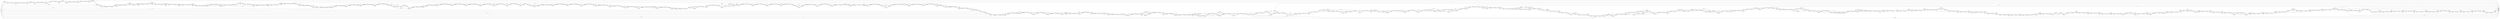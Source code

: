 digraph {
	graph [rankdir=LR]
	node [shape=rectangle]
	2 -> 4 [label=3341]
	4 -> 16 [label=3291]
	4 -> 25 [label=50]
	16 -> 25 [label=3600]
	25 -> 54 [label=3650]
	54 -> 75 [label=3649]
	54 -> 17285 [label=1]
	75 -> 112 [label=3650]
	112 -> 116 [label=3600]
	112 -> 133 [label=50]
	116 -> 121 [label=2872]
	116 -> 137 [label=728]
	121 -> 133 [label=2563]
	121 -> 175 [label=309]
	133 -> 137 [label=2613]
	137 -> 141 [label=3341]
	141 -> 152 [label=3291]
	141 -> 162 [label=50]
	152 -> 162 [label=3290]
	152 -> 173 [label=1]
	162 -> 173 [label=3340]
	173 -> 175 [label=3341]
	175 -> 196 [label=3649]
	175 -> 17325 [label=1]
	196 -> 244 [label=3650]
	244 -> 265 [label=3599]
	244 -> 10374 [label=51]
	265 -> 277 [label=3600]
	277 -> 286 [label=3341]
	277 -> 24244 [label=309]
	286 -> 307 [label=2613]
	286 -> 24244 [label=728]
	307 -> 361 [label=3650]
	361 -> 379 [label=3649]
	361 -> 382 [label=1]
	379 -> 382 [label=3598]
	379 -> 400 [label=51]
	382 -> 400 [label=3599]
	400 -> 403 [label=3650]
	403 -> 424 [label=3290]
	403 -> 10437 [label=360]
	424 -> 430 [label=3649]
	424 -> 10443 [label=1]
	430 -> 440 [label=3340]
	430 -> 10448 [label=309]
	440 -> 461 [label=2561]
	440 -> 10443 [label=779]
	461 -> 469 [label=2921]
	469 -> 472 [label=2871]
	469 -> 490 [label=50]
	472 -> 478 [label=3599]
	478 -> 490 [label=3600]
	490 -> 518 [label=3341]
	490 -> 27482 [label=309]
	518 -> 533 [label=3650]
	533 -> 1 [label=309]
	533 -> 559 [label=3341]
	559 -> 580 [label=2561]
	559 -> 10483 [label=780]
	580 -> 586 [label=2613]
	586 -> 601 [label=3341]
	601 -> 622 [label=2561]
	601 -> 10517 [label=780]
	622 -> 642 [label=3341]
	642 -> 652 [label=2612]
	642 -> 663 [label=729]
	652 -> 659 [label=2611]
	652 -> 10531 [label=1]
	659 -> 663 [label=2561]
	659 -> 10531 [label=50]
	663 -> 679 [label=3290]
	679 -> 680 [label=2561]
	679 -> 17377 [label=729]
	680 -> 700 [label=2611]
	700 -> 721 [label=2612]
	700 -> 17416 [label=729]
	721 -> 742 [label=3340]
	721 -> 24669 [label=1]
	742 -> 775 [label=3341]
	775 -> 796 [label=3338]
	775 -> 24312 [label=3]
	796 -> 799 [label=3341]
	799 -> 805 [label=3340]
	799 -> 820 [label=1]
	805 -> 820 [label=2611]
	805 -> 826 [label=729]
	820 -> 826 [label=2612]
	826 -> 928 [label=3341]
	928 -> 949 [label=3339]
	928 -> 17456 [label=2]
	949 -> 954 [label=3341]
	954 -> 964 [label=3342]
	964 -> 982 [label=3292]
	964 -> 988 [label=50]
	982 -> 988 [label=3291]
	982 -> 1003 [label=1]
	988 -> 1003 [label=3291]
	988 -> 1054 [label=50]
	1003 -> 1054 [label=3292]
	1054 -> 1079 [label=3342]
	1079 -> 1100 [label=3287]
	1079 -> 10645 [label=55]
	1100 -> 1115 [label=3339]
	1115 -> 1117 [label=3338]
	1115 -> 17497 [label=1]
	1117 -> 1120 [label=3288]
	1117 -> 10667 [label=50]
	1120 -> 1141 [label=3289]
	1141 -> 1159 [label=3339]
	1141 -> 1162 [label=1]
	1159 -> 1162 [label=3341]
	1162 -> 1165 [label=3342]
	1165 -> 1186 [label=3339]
	1165 -> 24332 [label=3]
	1186 -> 1232 [label=3342]
	1232 -> 1244 [label=2562]
	1232 -> 1255 [label=780]
	1244 -> 1255 [label=2561]
	1244 -> 1265 [label=1]
	1255 -> 1258 [label=3341]
	1258 -> 1265 [label=2611]
	1258 -> 1279 [label=730]
	1265 -> 1279 [label=2612]
	1279 -> 1300 [label=2561]
	1279 -> 10696 [label=781]
	1300 -> 1306 [label=3289]
	1306 -> 1327 [label=2612]
	1306 -> 18083 [label=728]
	1327 -> 1366 [label=3342]
	1366 -> 1392 [label=3292]
	1366 -> 10741 [label=50]
	1392 -> 1522 [label=3342]
	1522 -> 1543 [label=3290]
	1522 -> 10761 [label=52]
	1543 -> 1590 [label=3342]
	1590 -> 1591 [label=3341]
	1590 -> 1611 [label=1]
	1591 -> 1611 [label=3290]
	1591 -> 1612 [label=51]
	1611 -> 1612 [label=3291]
	1612 -> 1636 [label=3342]
	1636 -> 1652 [label=3292]
	1636 -> 1 [label=50]
	1652 -> 1673 [label=3290]
	1652 -> 17544 [label=2]
	1673 -> 1678 [label=3291]
	1678 -> 1739 [label=3292]
	1739 -> 1741 [label=2564]
	1739 -> 17578 [label=728]
	1741 -> 1743 [label=2563]
	1741 -> 17578 [label=1]
	1743 -> 1764 [label=2561]
	1743 -> 24731 [label=2]
	1764 -> 1828 [label=2563]
	1828 -> 1849 [label=3292]
	1849 -> 1870 [label=2561]
	1849 -> 17656 [label=731]
	1870 -> 1882 [label=3290]
	1882 -> 1883 [label=2562]
	1882 -> 1903 [label=728]
	1883 -> 1894 [label=2563]
	1883 -> 1906 [label=1]
	1894 -> 1903 [label=2561]
	1894 -> 1918 [label=2]
	1903 -> 1906 [label=3289]
	1906 -> 1918 [label=3290]
	1918 -> 1927 [label=3292]
	1927 -> 1936 [label=2563]
	1927 -> 24397 [label=729]
	1936 -> 1960 [label=2562]
	1936 -> 1965 [label=1]
	1960 -> 1965 [label=3290]
	1965 -> 1975 [label=3291]
	1975 -> 2035 [label=3292]
	2035 -> 2062 [label=3290]
	2035 -> 17729 [label=2]
	2062 -> 2084 [label=2561]
	2062 -> 17729 [label=729]
	2084 -> 2095 [label=3292]
	2095 -> 2122 [label=3290]
	2095 -> 17761 [label=2]
	2122 -> 2281 [label=3292]
	2281 -> 2314 [label=3290]
	2281 -> 17782 [label=2]
	2314 -> 2323 [label=3291]
	2323 -> 2353 [label=3292]
	2353 -> 2374 [label=3290]
	2353 -> 17813 [label=2]
	2374 -> 2380 [label=3292]
	2380 -> 2394 [label=3291]
	2380 -> 2449 [label=1]
	2394 -> 2415 [label=2559]
	2394 -> 17833 [label=732]
	2415 -> 2449 [label=3291]
	2449 -> 2455 [label=3292]
	2455 -> 2476 [label=3291]
	2455 -> 27659 [label=1]
	2476 -> 2479 [label=3292]
	2479 -> 2500 [label=3290]
	2479 -> 17836 [label=2]
	2500 -> 2503 [label=3291]
	2503 -> 2549 [label=3292]
	2549 -> 2624 [label=3291]
	2549 -> 24814 [label=1]
	2624 -> 2914 [label=3292]
	2914 -> 2939 [label=3291]
	2914 -> 24838 [label=1]
	2939 -> 3046 [label=3292]
	3046 -> 3079 [label=3291]
	3046 -> 24870 [label=1]
	3079 -> 3103 [label=3292]
	3103 -> 3124 [label=3291]
	3103 -> 24890 [label=1]
	3124 -> 3130 [label=3292]
	3130 -> 1 [label=1]
	3130 -> 3157 [label=3291]
	3157 -> 3175 [label=3290]
	3157 -> 24893 [label=1]
	3175 -> 3196 [label=3289]
	3175 -> 24893 [label=1]
	3196 -> 3202 [label=3291]
	3202 -> 3211 [label=3290]
	3202 -> 24922 [label=1]
	3211 -> 3241 [label=3289]
	3211 -> 24922 [label=1]
	3241 -> 3248 [label=3290]
	3248 -> 3256 [label=3291]
	3256 -> 3277 [label=3290]
	3256 -> 27759 [label=1]
	3277 -> 3328 [label=3291]
	3328 -> 3349 [label=3289]
	3328 -> 24959 [label=2]
	3349 -> 3350 [label=3291]
	3350 -> 3371 [label=3289]
	3350 -> 24979 [label=2]
	3371 -> 3376 [label=3291]
	3376 -> 3397 [label=3289]
	3376 -> 24999 [label=2]
	3397 -> 3415 [label=3291]
	3415 -> 3433 [label=3290]
	3415 -> 3442 [label=1]
	3433 -> 3442 [label=3289]
	3433 -> 25029 [label=1]
	3442 -> 3451 [label=3290]
	3451 -> 3472 [label=3289]
	3451 -> 25029 [label=1]
	3472 -> 3496 [label=3291]
	3496 -> 3523 [label=3289]
	3496 -> 25043 [label=2]
	3523 -> 3532 [label=3290]
	3532 -> 3550 [label=3291]
	3550 -> 3556 [label=3290]
	3550 -> 3571 [label=1]
	3556 -> 3571 [label=3289]
	3556 -> 3577 [label=1]
	3571 -> 3577 [label=3290]
	3577 -> 3700 [label=3291]
	3700 -> 3721 [label=3289]
	3700 -> 25103 [label=2]
	3721 -> 3766 [label=3290]
	3721 -> 27889 [label=1]
	3766 -> 3778 [label=3290]
	3766 -> 25124 [label=1]
	3778 -> 3799 [label=3289]
	3778 -> 25124 [label=1]
	3799 -> 3808 [label=3291]
	3808 -> 3829 [label=3290]
	3808 -> 27917 [label=1]
	3829 -> 3838 [label=3291]
	3838 -> 3859 [label=3290]
	3838 -> 27937 [label=1]
	3859 -> 3898 [label=3291]
	3898 -> 3919 [label=2561]
	3898 -> 24443 [label=730]
	3919 -> 3931 [label=2562]
	3931 -> 3940 [label=2561]
	3931 -> 24484 [label=1]
	3940 -> 3961 [label=2561]
	3940 -> 24484 [label=729]
	3961 -> 3982 [label=3291]
	3982 -> 4009 [label=2562]
	3982 -> 24518 [label=729]
	4009 -> 4177 [label=3291]
	4177 -> 4198 [label=2561]
	4177 -> 24538 [label=730]
	4198 -> 4261 [label=3291]
	4261 -> 4267 [label=3288]
	4261 -> 4291 [label=3]
	4267 -> 4288 [label=2559]
	4267 -> 24558 [label=729]
	4288 -> 4291 [label=3288]
	4291 -> 4324 [label=3291]
	4324 -> 4345 [label=2559]
	4324 -> 18143 [label=732]
	4345 -> 4366 [label=3291]
	4366 -> 4411 [label=3288]
	4366 -> 18187 [label=3]
	4411 -> 4492 [label=3291]
	4492 -> 4513 [label=2559]
	4492 -> 18199 [label=732]
	4513 -> 4514 [label=3288]
	4514 -> 1 [label=1]
	4514 -> 4516 [label=3287]
	4516 -> 1 [label=725]
	4516 -> 4525 [label=2562]
	4525 -> 4534 [label=2565]
	4534 -> 4555 [label=2562]
	4534 -> 24586 [label=3]
	4555 -> 4582 [label=2565]
	4582 -> 4618 [label=2562]
	4582 -> 1 [label=3]
	4618 -> 1 [label=2]
	4618 -> 4627 [label=2560]
	4627 -> 4648 [label=2559]
	4627 -> 27985 [label=1]
	4648 -> 4657 [label=2560]
	4657 -> 4678 [label=2559]
	4657 -> 28005 [label=1]
	4678 -> 4684 [label=2560]
	4684 -> 4705 [label=2559]
	4684 -> 28025 [label=1]
	4705 -> 4750 [label=2560]
	4750 -> 4771 [label=2559]
	4750 -> 28045 [label=1]
	4771 -> 4843 [label=2560]
	4843 -> 4864 [label=2559]
	4843 -> 28065 [label=1]
	4864 -> 4879 [label=2560]
	4879 -> 4900 [label=2559]
	4879 -> 28085 [label=1]
	4900 -> 4915 [label=2560]
	4915 -> 4936 [label=2559]
	4915 -> 28105 [label=1]
	4936 -> 5054 [label=2560]
	5054 -> 5075 [label=2559]
	5054 -> 28125 [label=1]
	5075 -> 5101 [label=2560]
	5101 -> 5122 [label=2559]
	5101 -> 28145 [label=1]
	5122 -> 5536 [label=2560]
	5536 -> 5557 [label=2559]
	5536 -> 28165 [label=1]
	5557 -> 5654 [label=2560]
	5654 -> 1 [label=2559]
	5654 -> 29445 [label=1]
	5983 -> 6035 [label=36936]
	6035 -> 6056 [label=50]
	6035 -> 25518 [label=36886]
	6056 -> 6092 [label=36936]
	6092 -> 6119 [label=50]
	6092 -> 25544 [label=36886]
	6119 -> 6161 [label=36936]
	6161 -> 6182 [label=50]
	6161 -> 25564 [label=36886]
	6182 -> 6188 [label=36936]
	6188 -> 6233 [label=50]
	6188 -> 25608 [label=36886]
	6233 -> 6241 [label=36936]
	6241 -> 6262 [label=50]
	6241 -> 25624 [label=36886]
	6262 -> 6266 [label=54]
	6266 -> 6287 [label=50]
	6266 -> 27028 [label=4]
	6287 -> 6307 [label=36936]
	6307 -> 6350 [label=50]
	6307 -> 25695 [label=36886]
	6350 -> 6374 [label=36936]
	6374 -> 6395 [label=50]
	6374 -> 25715 [label=36886]
	6395 -> 6436 [label=36936]
	6436 -> 6457 [label=50]
	6436 -> 25735 [label=36886]
	6457 -> 6518 [label=36936]
	6518 -> 6557 [label=50]
	6518 -> 25773 [label=36886]
	6557 -> 6616 [label=36936]
	6616 -> 6637 [label=50]
	6616 -> 25793 [label=36886]
	6637 -> 6650 [label=36936]
	6650 -> 6698 [label=36627]
	6650 -> 27075 [label=309]
	6698 -> 6701 [label=36936]
	6701 -> 6749 [label=36627]
	6701 -> 27122 [label=309]
	6749 -> 6752 [label=36936]
	6752 -> 6773 [label=50]
	6752 -> 25813 [label=36886]
	6773 -> 6809 [label=50]
	6773 -> 25822 [label=36886]
	6809 -> 6842 [label=36936]
	6842 -> 6884 [label=50]
	6842 -> 25889 [label=36886]
	6884 -> 6893 [label=36936]
	6893 -> 6917 [label=50]
	6893 -> 25912 [label=36886]
	6917 -> 6983 [label=36936]
	6983 -> 7004 [label=50]
	6983 -> 25932 [label=36886]
	7004 -> 7034 [label=36936]
	7034 -> 7055 [label=50]
	7034 -> 25952 [label=36886]
	7055 -> 7118 [label=36936]
	7118 -> 7139 [label=359]
	7118 -> 25972 [label=36577]
	7139 -> 7145 [label=36936]
	7145 -> 7184 [label=50]
	7145 -> 26010 [label=36886]
	7184 -> 7190 [label=36936]
	7190 -> 7211 [label=50]
	7190 -> 26030 [label=36886]
	7211 -> 7222 [label=36936]
	7222 -> 7228 [label=36627]
	7222 -> 16800 [label=309]
	7228 -> 7249 [label=1]
	7228 -> 16800 [label=36626]
	7249 -> 7367 [label=36936]
	7367 -> 7388 [label=1]
	7367 -> 16825 [label=36935]
	7388 -> 7454 [label=36936]
	7454 -> 7510 [label=36937]
	7510 -> 7522 [label=36936]
	7510 -> 7543 [label=1]
	7522 -> 7543 [label=50]
	7522 -> 7554 [label=36886]
	7543 -> 7554 [label=51]
	7554 -> 7555 [label=36937]
	7555 -> 7576 [label=36936]
	7555 -> 16877 [label=1]
	7576 -> 7590 [label=36937]
	7590 -> 7603 [label=51]
	7590 -> 26130 [label=36886]
	7603 -> 7624 [label=50]
	7603 -> 16897 [label=1]
	7624 -> 7647 [label=51]
	7647 -> 7660 [label=50]
	7647 -> 7668 [label=1]
	7660 -> 7668 [label=36627]
	7668 -> 7680 [label=36628]
	7680 -> 7714 [label=36937]
	7714 -> 7741 [label=51]
	7714 -> 26156 [label=36886]
	7741 -> 7774 [label=36937]
	7774 -> 7795 [label=51]
	7774 -> 26176 [label=36886]
	7795 -> 7813 [label=36937]
	7813 -> 7834 [label=36628]
	7813 -> 27202 [label=309]
	7834 -> 7927 [label=36937]
	7927 -> 7969 [label=51]
	7927 -> 26185 [label=36886]
	7969 -> 7975 [label=36937]
	7975 -> 7996 [label=51]
	7975 -> 26237 [label=36886]
	7996 -> 8005 [label=36937]
	8005 -> 8027 [label=51]
	8005 -> 26258 [label=36886]
	8027 -> 8080 [label=36937]
	8080 -> 8086 [label=36936]
	8080 -> 16938 [label=1]
	8086 -> 8107 [label=50]
	8086 -> 16938 [label=36886]
	8107 -> 8110 [label=36937]
	8110 -> 8121 [label=51]
	8110 -> 8131 [label=36886]
	8121 -> 8131 [label=50]
	8121 -> 8142 [label=1]
	8131 -> 8142 [label=36936]
	8142 -> 8146 [label=36937]
	8146 -> 8185 [label=51]
	8146 -> 26306 [label=36886]
	8185 -> 8236 [label=36937]
	8236 -> 8257 [label=36936]
	8236 -> 16987 [label=1]
	8257 -> 8278 [label=50]
	8257 -> 16987 [label=36886]
	8278 -> 8353 [label=36937]
	8353 -> 8374 [label=50]
	8353 -> 17024 [label=36887]
	8374 -> 8527 [label=36937]
	8527 -> 8548 [label=36628]
	8527 -> 27262 [label=309]
	8548 -> 8569 [label=50]
	8548 -> 17044 [label=36887]
	8569 -> 8656 [label=36937]
	8656 -> 8677 [label=36936]
	8656 -> 17064 [label=1]
	8677 -> 8686 [label=36937]
	8686 -> 8707 [label=50]
	8686 -> 17084 [label=36887]
	8707 -> 8774 [label=36937]
	8774 -> 8840 [label=36938]
	8840 -> 8908 [label=37663]
	8908 -> 8942 [label=37666]
	8942 -> 9064 [label=37668]
	9064 -> 9103 [label=782]
	9064 -> 26370 [label=36886]
	9103 -> 9109 [label=37668]
	9109 -> 9138 [label=782]
	9109 -> 26398 [label=36886]
	9138 -> 9427 [label=37668]
	9427 -> 9448 [label=782]
	9427 -> 26418 [label=36886]
	9448 -> 9468 [label=37668]
	9468 -> 9493 [label=782]
	9468 -> 26442 [label=36886]
	9493 -> 9529 [label=37668]
	9529 -> 9550 [label=54]
	9529 -> 24181 [label=37614]
	9550 -> 9564 [label=782]
	9564 -> 9567 [label=37668]
	9567 -> 9588 [label=36940]
	9567 -> 24207 [label=728]
	9588 -> 9652 [label=37668]
	9652 -> 9673 [label=37665]
	9652 -> 17873 [label=3]
	9673 -> 9747 [label=37668]
	9747 -> 9763 [label=37667]
	9747 -> 9768 [label=1]
	9763 -> 9768 [label=37665]
	9763 -> 9784 [label=2]
	9768 -> 9784 [label=37666]
	9784 -> 9785 [label=37668]
	9785 -> 9799 [label=37667]
	9785 -> 17135 [label=1]
	9799 -> 9820 [label=50]
	9799 -> 17135 [label=37617]
	9820 -> 9875 [label=37668]
	9875 -> 9879 [label=782]
	9875 -> 17926 [label=36886]
	9879 -> 9900 [label=50]
	9879 -> 17153 [label=729]
	9879 -> 17926 [label=3]
	9900 -> 9915 [label=37667]
	9915 -> 9918 [label=37668]
	9918 -> 9939 [label=37666]
	9918 -> 17949 [label=2]
	9939 -> 9996 [label=37668]
	9996 -> 10017 [label=37359]
	9996 -> 27282 [label=309]
	10017 -> 10029 [label=37668]
	10029 -> 10032 [label=37359]
	10029 -> 26494 [label=309]
	10032 -> 10038 [label=36630]
	10032 -> 10053 [label=729]
	10038 -> 10053 [label=53]
	10038 -> 26494 [label=36577]
	10053 -> 10059 [label=782]
	10059 -> 10077 [label=37359]
	10077 -> 10098 [label=50]
	10077 -> 17213 [label=732]
	10077 -> 26504 [label=36577]
	10098 -> 10155 [label=37668]
	10155 -> 10176 [label=36936]
	10155 -> 17233 [label=732]
	10176 -> 10225 [label=37668]
	10225 -> 10246 [label=50]
	10225 -> 17245 [label=37618]
	10246 -> 10248 [label=1094]
	10248 -> 10249 [label=364]
	10248 -> 10269 [label=730]
	10249 -> 10258 [label=51]
	10249 -> 27337 [label=313]
	10258 -> 10269 [label=52]
	10269 -> 10270 [label=782]
	10270 -> 10299 [label=1091]
	10299 -> 2 [label=782]
	10299 -> 16 [label=309]
	10374 -> 277 [label=50]
	10374 -> 265 [label=1]
	10437 -> 424 [label=360]
	10443 -> 10448 [label=780]
	10448 -> 461 [label=360]
	10448 -> 24258 [label=729]
	10483 -> 580 [label=52]
	10483 -> 586 [label=728]
	10517 -> 622 [label=780]
	10531 -> 10537 [label=51]
	10537 -> 680 [label=50]
	10537 -> 17377 [label=1]
	10645 -> 1100 [label=52]
	10645 -> 17995 [label=3]
	10667 -> 1141 [label=51]
	10696 -> 1306 [label=51]
	10696 -> 18062 [label=730]
	10741 -> 1392 [label=50]
	10761 -> 1543 [label=52]
	11374 -> 11377 [label=83]
	11377 -> 12397 [label=81]
	11377 -> 22604 [label=2]
	12397 -> 12400 [label=83]
	12400 -> 12694 [label=81]
	12400 -> 22897 [label=2]
	12694 -> 12940 [label=81]
	12694 -> 23142 [label=2]
	12940 -> 12946 [label=83]
	12946 -> 13261 [label=81]
	12946 -> 23456 [label=2]
	13261 -> 13267 [label=83]
	13267 -> 13381 [label=81]
	13267 -> 23569 [label=2]
	13381 -> 13633 [label=81]
	13381 -> 23820 [label=2]
	13633 -> 13636 [label=83]
	13636 -> 13837 [label=81]
	13636 -> 24020 [label=2]
	13837 -> 13840 [label=83]
	13840 -> 13960 [label=81]
	13840 -> 24139 [label=2]
	13960 -> 15306 [label=81]
	13960 -> 1 [label=2]
	15306 -> 15330 [label=36654]
	15330 -> 15903 [label=36658]
	15903 -> 15959 [label=36967]
	15959 -> 15980 [label=36658]
	15959 -> 26542 [label=309]
	15980 -> 16001 [label=36967]
	16001 -> 16022 [label=36658]
	16001 -> 26562 [label=309]
	16022 -> 16064 [label=36658]
	16022 -> 26603 [label=309]
	16064 -> 16097 [label=36967]
	16097 -> 16157 [label=36658]
	16097 -> 26662 [label=309]
	16157 -> 16200 [label=36967]
	16200 -> 16221 [label=36658]
	16200 -> 26682 [label=309]
	16221 -> 16233 [label=36967]
	16233 -> 16257 [label=36658]
	16233 -> 26705 [label=309]
	16257 -> 16325 [label=36967]
	16325 -> 16440 [label=36658]
	16325 -> 26818 [label=309]
	16440 -> 16446 [label=36967]
	16446 -> 16454 [label=36658]
	16446 -> 25152 [label=309]
	16454 -> 16505 [label=81]
	16454 -> 25152 [label=36577]
	16505 -> 16524 [label=390]
	16524 -> 16539 [label=36967]
	16539 -> 16542 [label=36658]
	16539 -> 16577 [label=309]
	16542 -> 16571 [label=81]
	16542 -> 25230 [label=36577]
	16571 -> 16574 [label=36658]
	16574 -> 16577 [label=81]
	16574 -> 16598 [label=36577]
	16577 -> 16598 [label=390]
	16598 -> 16700 [label=36967]
	16700 -> 16721 [label=36658]
	16700 -> 26928 [label=309]
	16721 -> 16724 [label=36967]
	16724 -> 16745 [label=36658]
	16724 -> 26948 [label=309]
	16745 -> 16785 [label=36967]
	16785 -> 1 [label=81]
	16785 -> 25309 [label=36886]
	16800 -> 7249 [label=36935]
	16825 -> 7388 [label=36935]
	16877 -> 7576 [label=1]
	16897 -> 7624 [label=1]
	16938 -> 8107 [label=36887]
	16987 -> 8278 [label=36887]
	17024 -> 8374 [label=36887]
	17044 -> 8569 [label=36887]
	17064 -> 8677 [label=1]
	17084 -> 8707 [label=36887]
	17135 -> 9820 [label=37618]
	17153 -> 9915 [label=1]
	17153 -> 9900 [label=728]
	17213 -> 10098 [label=732]
	17233 -> 10176 [label=732]
	17245 -> 10258 [label=1]
	17245 -> 17952 [label=37617]
	17285 -> 75 [label=1]
	17325 -> 196 [label=1]
	17377 -> 700 [label=730]
	17416 -> 721 [label=729]
	17456 -> 949 [label=2]
	17497 -> 17499 [label=3]
	17499 -> 10667 [label=1]
	17499 -> 1159 [label=2]
	17544 -> 1673 [label=1]
	17544 -> 1678 [label=1]
	17578 -> 1828 [label=729]
	17656 -> 1870 [label=729]
	17656 -> 1883 [label=2]
	17729 -> 2084 [label=731]
	17761 -> 2122 [label=2]
	17782 -> 2314 [label=1]
	17782 -> 2323 [label=1]
	17813 -> 2374 [label=2]
	17833 -> 2415 [label=732]
	17836 -> 2500 [label=1]
	17836 -> 2503 [label=1]
	17873 -> 9673 [label=3]
	17926 -> 9900 [label=36889]
	17949 -> 9939 [label=2]
	17952 -> 1 [label=36573]
	17952 -> 10246 [label=1044]
	17995 -> 17497 [label=2]
	17995 -> 1120 [label=1]
	18062 -> 18083 [label=2]
	18062 -> 1300 [label=728]
	18083 -> 1327 [label=730]
	18143 -> 4345 [label=732]
	18187 -> 4411 [label=3]
	18199 -> 4525 [label=3]
	18199 -> 4513 [label=729]
	21579 -> 11374 [label=2]
	22604 -> 12397 [label=2]
	22897 -> 12694 [label=2]
	23142 -> 12940 [label=2]
	23456 -> 13261 [label=2]
	23569 -> 13381 [label=2]
	23820 -> 13633 [label=2]
	24020 -> 13837 [label=2]
	24139 -> 13960 [label=2]
	24181 -> 9550 [label=728]
	24181 -> 9564 [label=36886]
	24207 -> 9588 [label=728]
	24244 -> 307 [label=1037]
	24258 -> 472 [label=728]
	24258 -> 478 [label=1]
	24312 -> 796 [label=3]
	24332 -> 1186 [label=3]
	24397 -> 1960 [label=728]
	24397 -> 1975 [label=1]
	24443 -> 3940 [label=729]
	24443 -> 3919 [label=1]
	24484 -> 3961 [label=730]
	24518 -> 4009 [label=729]
	24538 -> 4198 [label=730]
	24558 -> 4288 [label=729]
	24586 -> 4555 [label=3]
	24669 -> 742 [label=1]
	24731 -> 1764 [label=2]
	24814 -> 2624 [label=1]
	24838 -> 2939 [label=1]
	24870 -> 3079 [label=1]
	24890 -> 3124 [label=1]
	24893 -> 3196 [label=2]
	24922 -> 24926 [label=2]
	24926 -> 3241 [label=1]
	24926 -> 3248 [label=1]
	24959 -> 3349 [label=2]
	24979 -> 3371 [label=2]
	24999 -> 3397 [label=2]
	25029 -> 3472 [label=2]
	25043 -> 3523 [label=1]
	25043 -> 3532 [label=1]
	25103 -> 3721 [label=2]
	25124 -> 3799 [label=2]
	25152 -> 25155 [label=36886]
	25155 -> 16524 [label=36577]
	25155 -> 16505 [label=309]
	25230 -> 16571 [label=36577]
	25309 -> 25349 [label=36577]
	25309 -> 26987 [label=309]
	25349 -> 25350 [label=36886]
	25350 -> 25371 [label=36577]
	25350 -> 27007 [label=309]
	25371 -> 5983 [label=36886]
	25518 -> 6056 [label=36886]
	25544 -> 6119 [label=36886]
	25564 -> 6182 [label=36886]
	25608 -> 6233 [label=36886]
	25624 -> 25625 [label=36577]
	25624 -> 27028 [label=309]
	25625 -> 25646 [label=36573]
	25625 -> 6262 [label=4]
	25646 -> 6287 [label=36886]
	25695 -> 6350 [label=36886]
	25715 -> 6395 [label=36886]
	25735 -> 6457 [label=36886]
	25773 -> 6557 [label=36886]
	25793 -> 6637 [label=36886]
	25813 -> 6773 [label=36886]
	25822 -> 25843 [label=36577]
	25822 -> 27142 [label=309]
	25843 -> 6809 [label=36886]
	25889 -> 6884 [label=36886]
	25912 -> 6917 [label=36886]
	25932 -> 7004 [label=36886]
	25952 -> 7055 [label=36886]
	25972 -> 7139 [label=36577]
	26010 -> 7184 [label=36886]
	26030 -> 7211 [label=36886]
	26130 -> 7660 [label=36577]
	26130 -> 7680 [label=309]
	26156 -> 7741 [label=36886]
	26176 -> 7795 [label=36886]
	26185 -> 26206 [label=36577]
	26185 -> 27222 [label=309]
	26206 -> 7969 [label=36886]
	26237 -> 7996 [label=36886]
	26258 -> 8027 [label=36886]
	26306 -> 26327 [label=36577]
	26306 -> 27242 [label=309]
	26327 -> 8185 [label=36886]
	26370 -> 9103 [label=36886]
	26398 -> 9138 [label=36886]
	26418 -> 9448 [label=36886]
	26442 -> 9493 [label=36886]
	26494 -> 26502 [label=36886]
	26502 -> 10059 [label=36577]
	26502 -> 26504 [label=309]
	26504 -> 10098 [label=36886]
	26542 -> 15980 [label=309]
	26562 -> 16022 [label=309]
	26603 -> 16064 [label=309]
	26662 -> 16157 [label=309]
	26682 -> 16221 [label=309]
	26705 -> 16257 [label=309]
	26818 -> 16440 [label=309]
	26928 -> 16721 [label=309]
	26948 -> 16745 [label=309]
	26987 -> 25349 [label=309]
	27007 -> 25371 [label=309]
	27028 -> 25646 [label=313]
	27075 -> 6698 [label=309]
	27122 -> 6749 [label=309]
	27142 -> 25843 [label=309]
	27202 -> 7834 [label=309]
	27222 -> 26206 [label=309]
	27242 -> 26327 [label=309]
	27262 -> 8548 [label=309]
	27282 -> 10017 [label=309]
	27337 -> 1 [label=4]
	27337 -> 10270 [label=309]
	27482 -> 518 [label=309]
	27659 -> 2476 [label=1]
	27759 -> 3277 [label=1]
	27889 -> 3766 [label=1]
	27917 -> 3829 [label=1]
	27937 -> 3859 [label=1]
	27985 -> 4648 [label=1]
	28005 -> 4678 [label=1]
	28025 -> 4705 [label=1]
	28045 -> 4771 [label=1]
	28065 -> 4864 [label=1]
	28085 -> 4900 [label=1]
	28105 -> 4936 [label=1]
	28125 -> 5075 [label=1]
	28145 -> 5122 [label=1]
	28165 -> 5557 [label=1]
	29445 -> 1 [label=1]
	0 -> 2 [label=2559]
	0 -> 5983 [label=50]
	0 -> 7454 [label=1]
	0 -> 8942 [label=2]
	0 -> 8908 [label=3]
	0 -> 8774 [label=1]
	0 -> 15306 [label=36573]
	0 -> 15903 [label=309]
	0 -> 15330 [label=4]
	0 -> 8840 [label=725]
	0 -> 954 [label=1]
	0 -> 11374 [label=81]
	0 -> 21579 [label=2]
}
